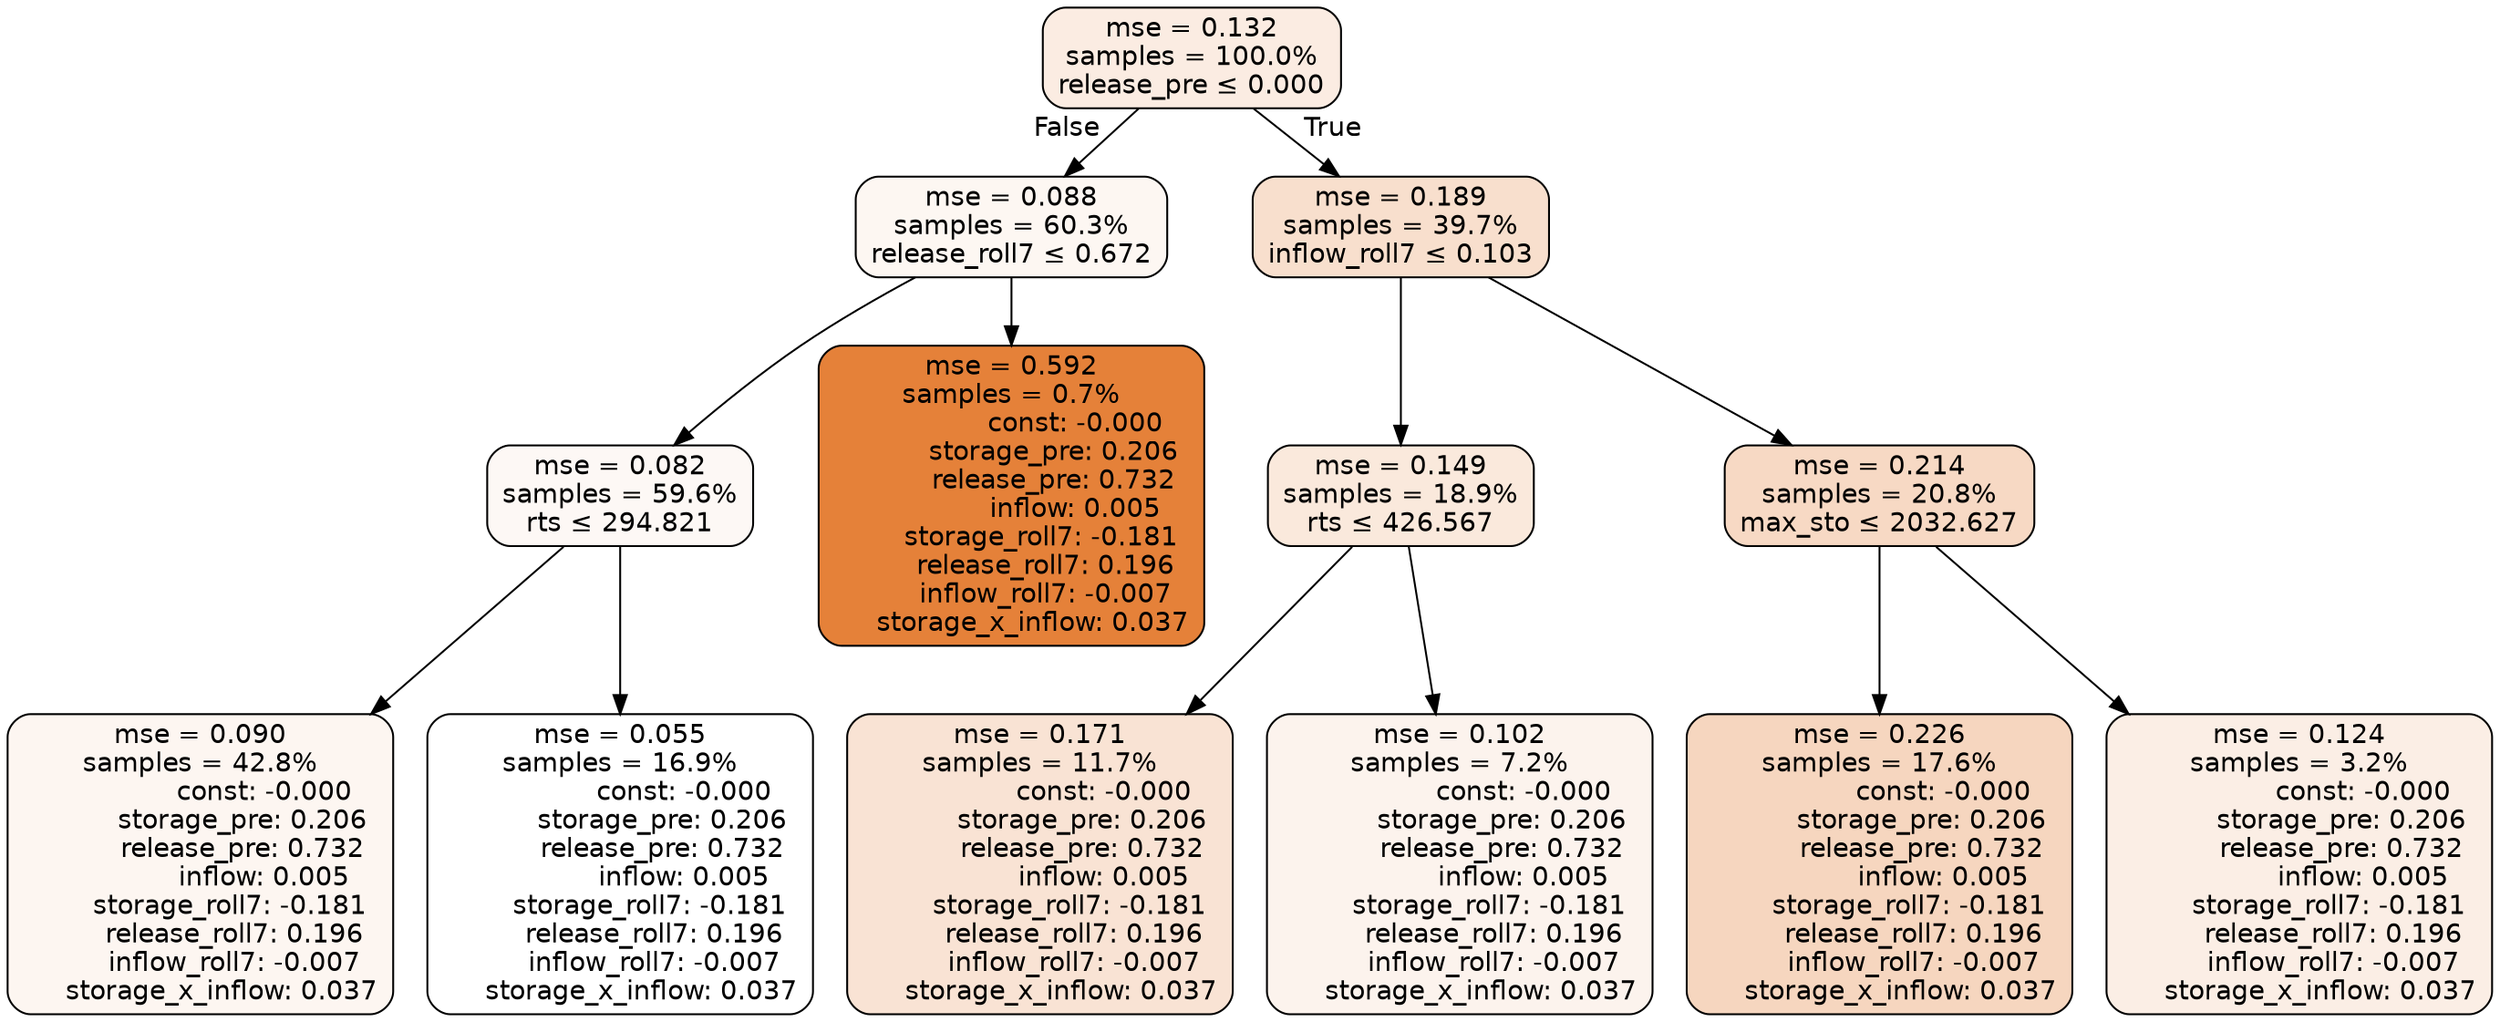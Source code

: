 digraph tree {
node [shape=rectangle, style="filled, rounded", color="black", fontname=helvetica] ;
edge [fontname=helvetica] ;
	"0" [label="mse = 0.132
samples = 100.0%
release_pre &le; 0.000", fillcolor="#fbece2"]
	"1" [label="mse = 0.088
samples = 60.3%
release_roll7 &le; 0.672", fillcolor="#fdf7f2"]
	"2" [label="mse = 0.082
samples = 59.6%
rts &le; 294.821", fillcolor="#fdf8f5"]
	"3" [label="mse = 0.090
samples = 42.8%
               const: -0.000
          storage_pre: 0.206
          release_pre: 0.732
               inflow: 0.005
       storage_roll7: -0.181
        release_roll7: 0.196
        inflow_roll7: -0.007
     storage_x_inflow: 0.037", fillcolor="#fdf6f1"]
	"4" [label="mse = 0.055
samples = 16.9%
               const: -0.000
          storage_pre: 0.206
          release_pre: 0.732
               inflow: 0.005
       storage_roll7: -0.181
        release_roll7: 0.196
        inflow_roll7: -0.007
     storage_x_inflow: 0.037", fillcolor="#ffffff"]
	"5" [label="mse = 0.592
samples = 0.7%
               const: -0.000
          storage_pre: 0.206
          release_pre: 0.732
               inflow: 0.005
       storage_roll7: -0.181
        release_roll7: 0.196
        inflow_roll7: -0.007
     storage_x_inflow: 0.037", fillcolor="#e58139"]
	"6" [label="mse = 0.189
samples = 39.7%
inflow_roll7 &le; 0.103", fillcolor="#f8dfcd"]
	"7" [label="mse = 0.149
samples = 18.9%
rts &le; 426.567", fillcolor="#fae9dc"]
	"8" [label="mse = 0.171
samples = 11.7%
               const: -0.000
          storage_pre: 0.206
          release_pre: 0.732
               inflow: 0.005
       storage_roll7: -0.181
        release_roll7: 0.196
        inflow_roll7: -0.007
     storage_x_inflow: 0.037", fillcolor="#f9e3d4"]
	"9" [label="mse = 0.102
samples = 7.2%
               const: -0.000
          storage_pre: 0.206
          release_pre: 0.732
               inflow: 0.005
       storage_roll7: -0.181
        release_roll7: 0.196
        inflow_roll7: -0.007
     storage_x_inflow: 0.037", fillcolor="#fcf3ed"]
	"10" [label="mse = 0.214
samples = 20.8%
max_sto &le; 2032.627", fillcolor="#f7d9c4"]
	"11" [label="mse = 0.226
samples = 17.6%
               const: -0.000
          storage_pre: 0.206
          release_pre: 0.732
               inflow: 0.005
       storage_roll7: -0.181
        release_roll7: 0.196
        inflow_roll7: -0.007
     storage_x_inflow: 0.037", fillcolor="#f6d6bf"]
	"12" [label="mse = 0.124
samples = 3.2%
               const: -0.000
          storage_pre: 0.206
          release_pre: 0.732
               inflow: 0.005
       storage_roll7: -0.181
        release_roll7: 0.196
        inflow_roll7: -0.007
     storage_x_inflow: 0.037", fillcolor="#fbeee5"]

	"0" -> "1" [labeldistance=2.5, labelangle=45, headlabel="False"]
	"1" -> "2"
	"2" -> "3"
	"2" -> "4"
	"1" -> "5"
	"0" -> "6" [labeldistance=2.5, labelangle=-45, headlabel="True"]
	"6" -> "7"
	"7" -> "8"
	"7" -> "9"
	"6" -> "10"
	"10" -> "11"
	"10" -> "12"
}